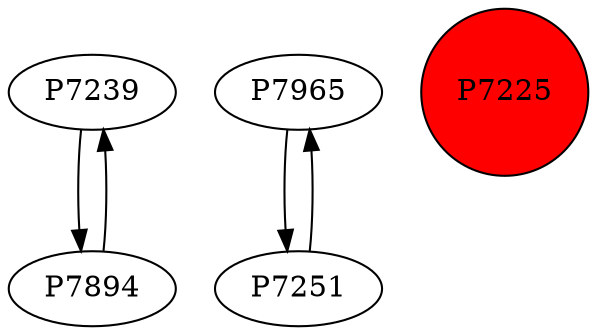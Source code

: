 digraph {
	P7239 -> P7894
	P7965 -> P7251
	P7251 -> P7965
	P7894 -> P7239
	P7225 [shape=circle]
	P7225 [style=filled]
	P7225 [fillcolor=red]
}